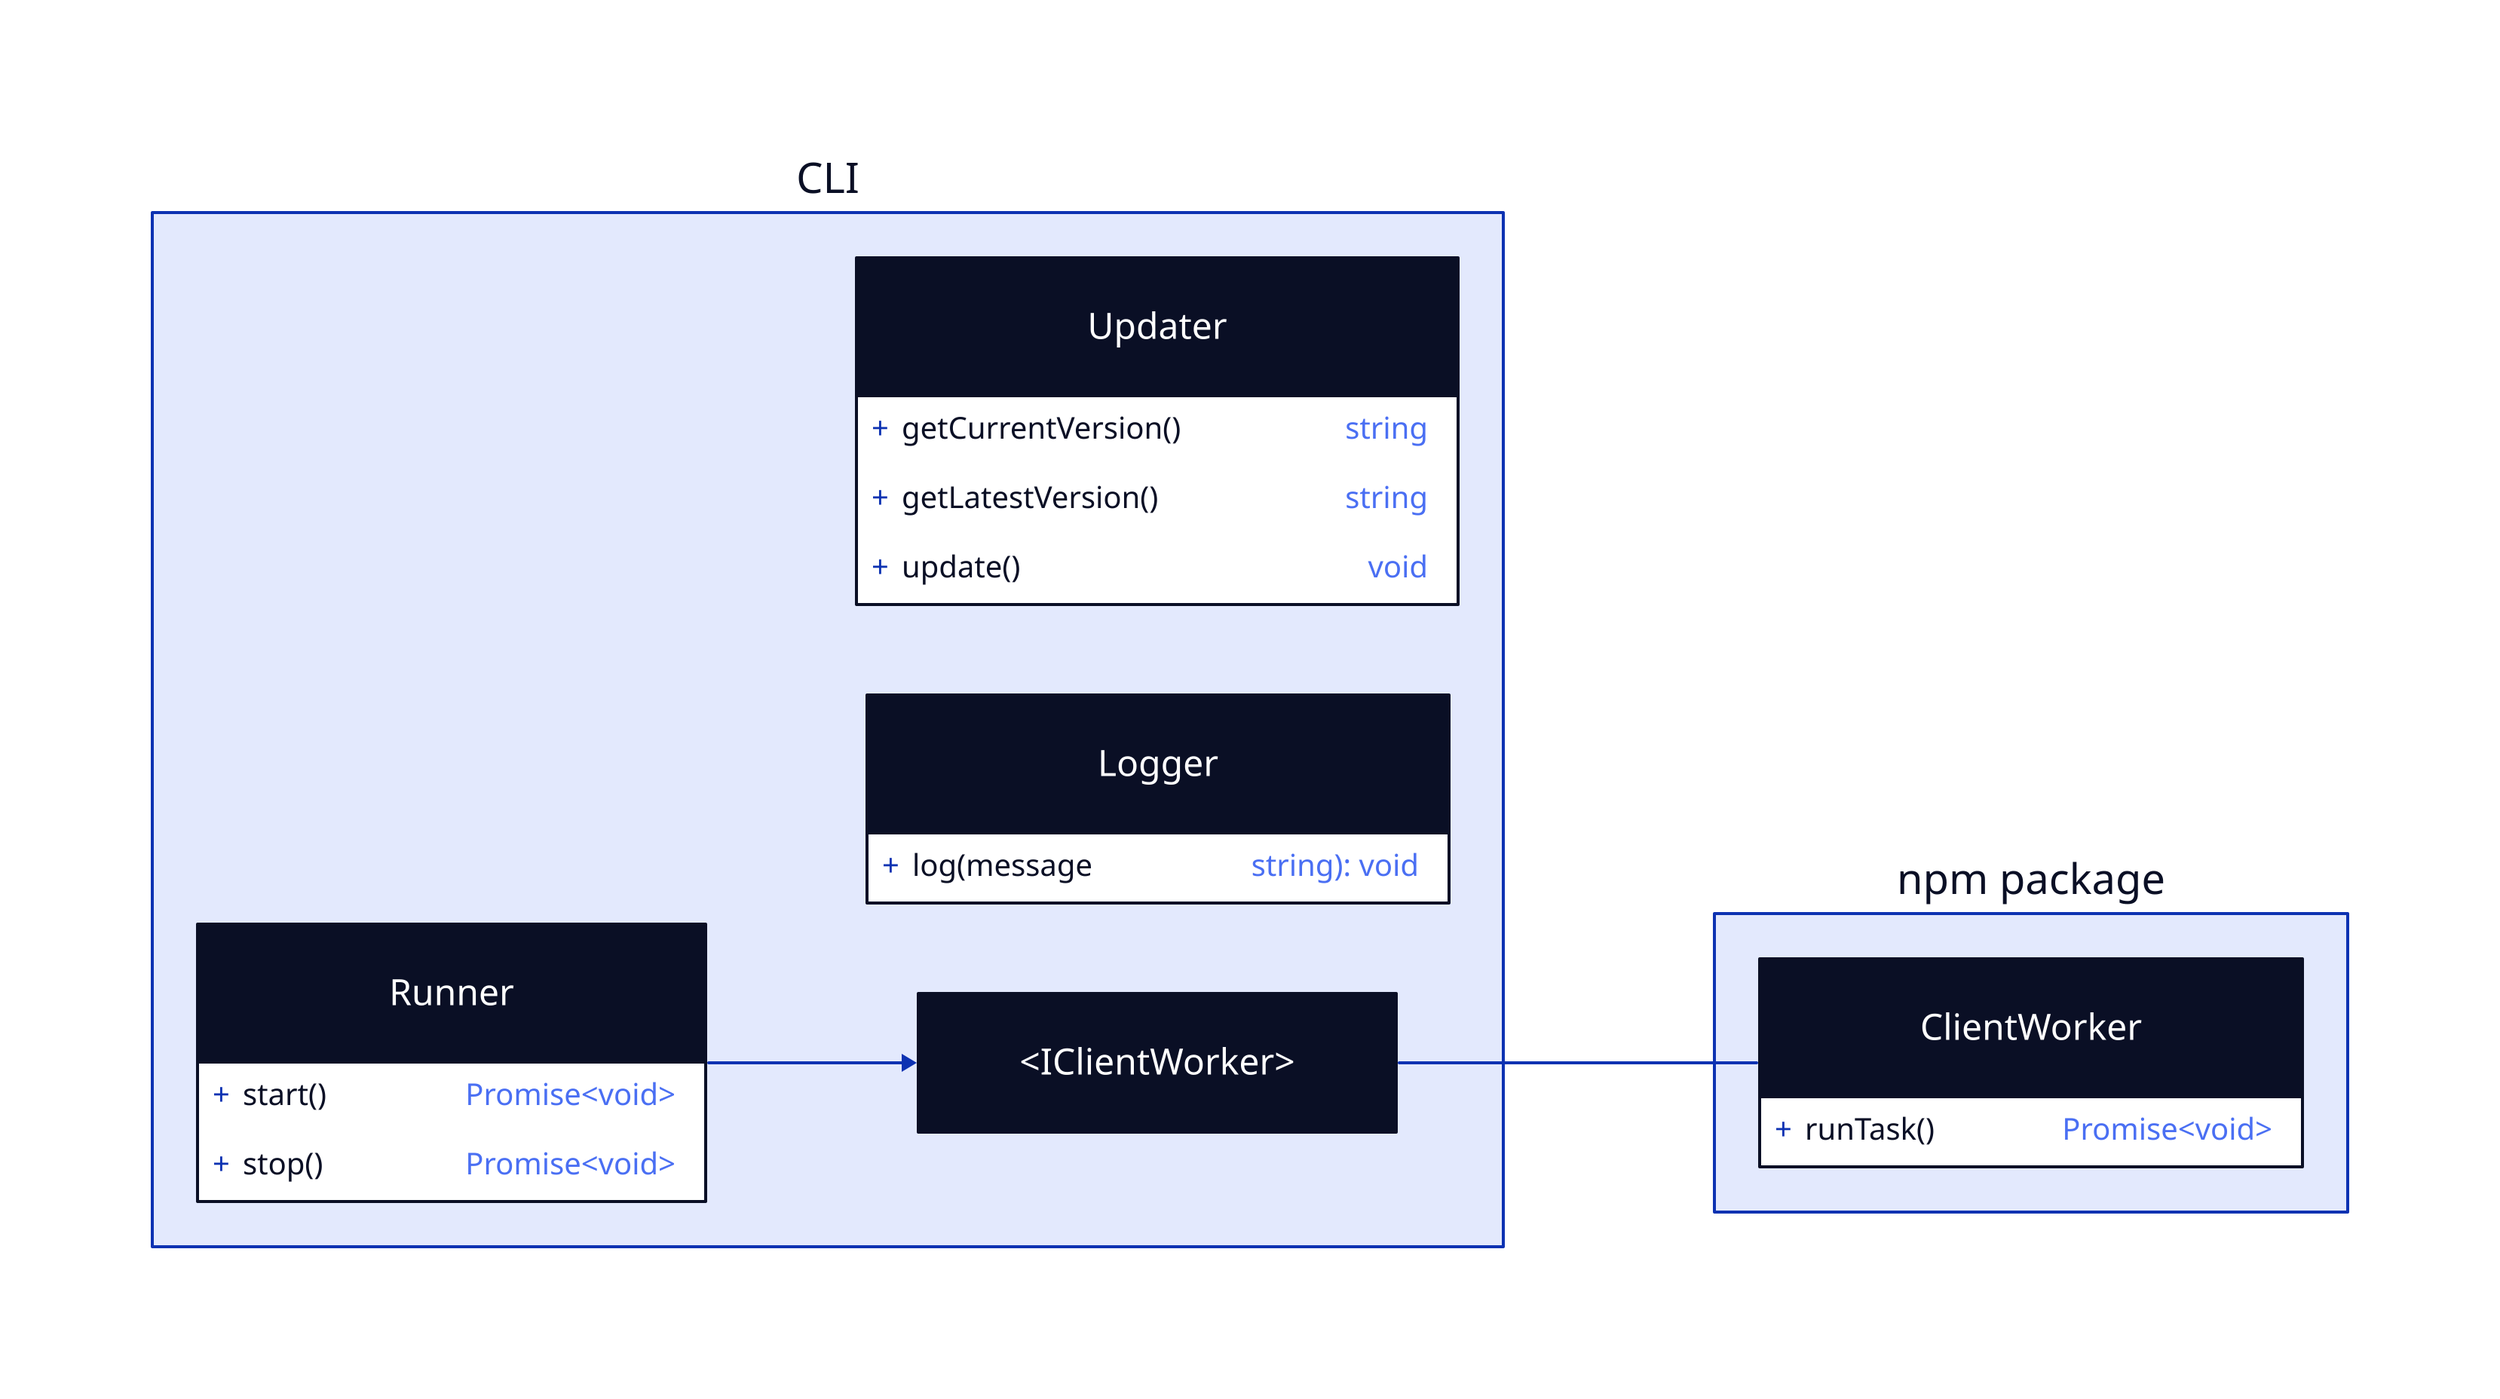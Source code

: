 direction: right

cli: CLI {
  
  Updater {
    shape: class
    getCurrentVersion(): string
    getLatestVersion(): string
    update(): void
  }

  Logger {
    shape: class
    log(message: string): void
  }

  Runner {
    shape: class
    start(): Promise<void>
    stop(): Promise<void>
  }

  Runner -> IClientWorker

  IClientWorker: <IClientWorker> { shape: class }
}


package: npm package {
  ClientWorker {
    shape: class
    runTask(): Promise<void>
  }
}

cli.IClientWorker -- package.ClientWorker